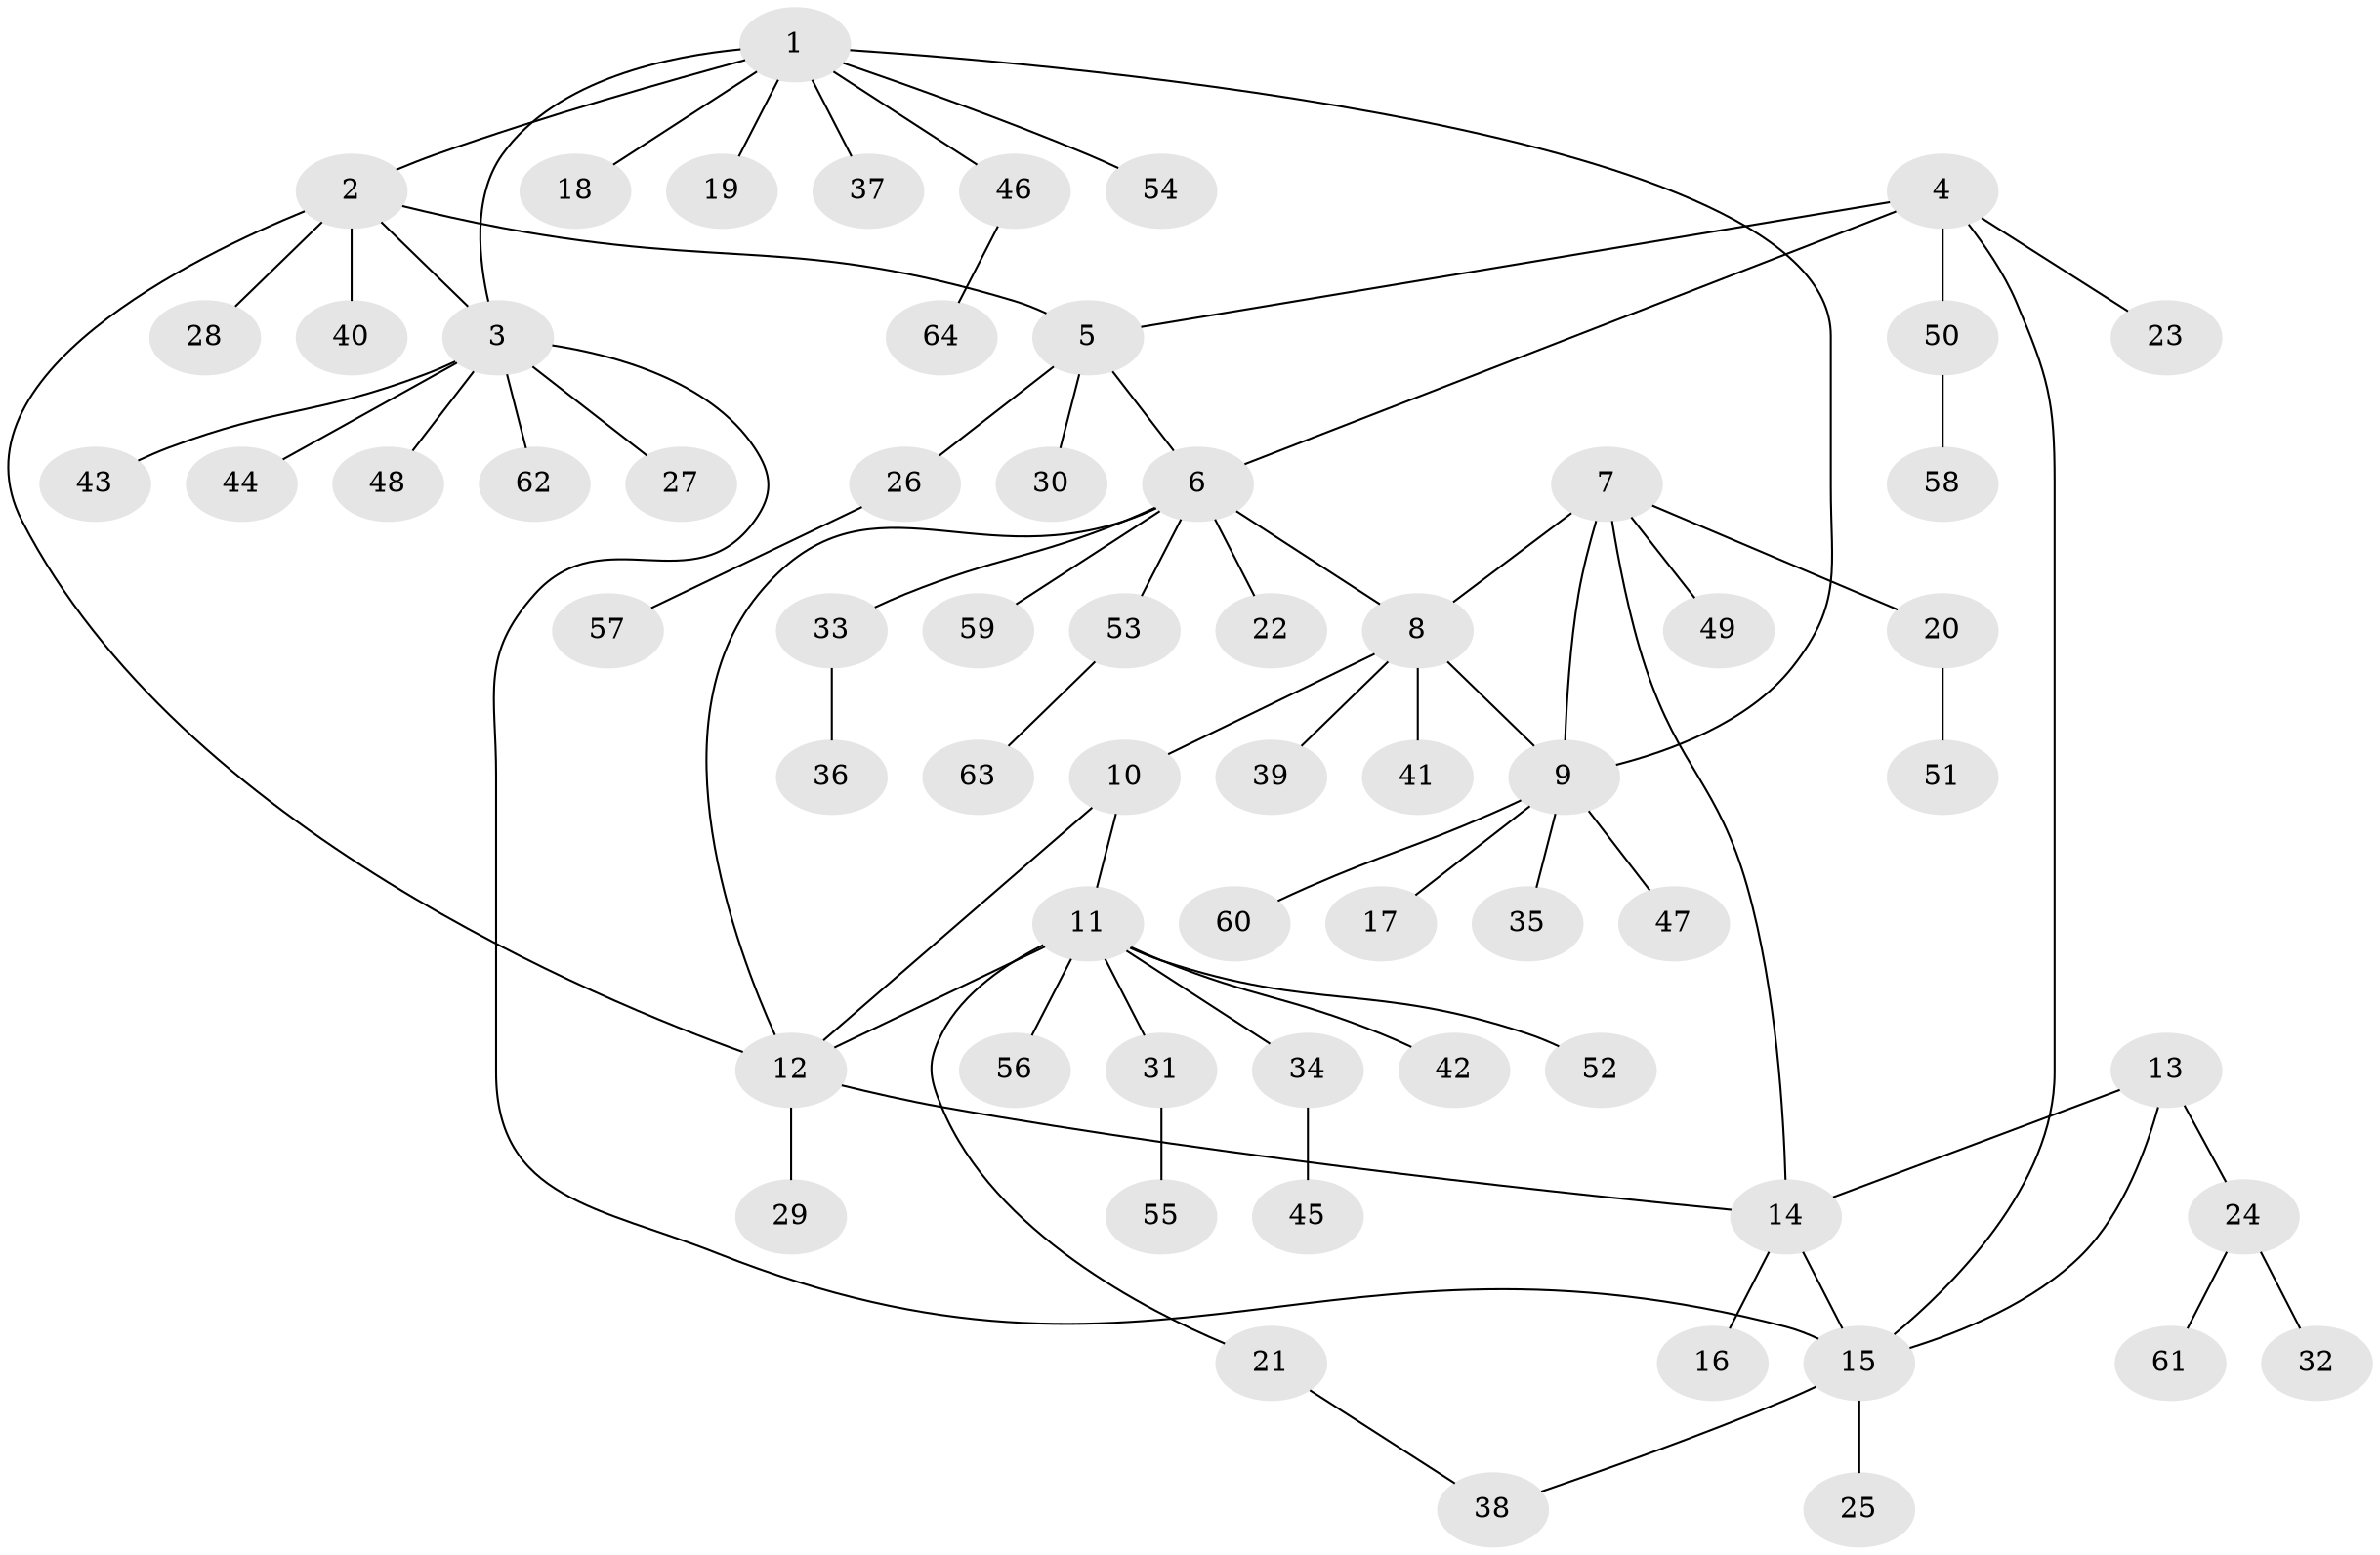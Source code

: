 // Generated by graph-tools (version 1.1) at 2025/11/02/27/25 16:11:32]
// undirected, 64 vertices, 75 edges
graph export_dot {
graph [start="1"]
  node [color=gray90,style=filled];
  1;
  2;
  3;
  4;
  5;
  6;
  7;
  8;
  9;
  10;
  11;
  12;
  13;
  14;
  15;
  16;
  17;
  18;
  19;
  20;
  21;
  22;
  23;
  24;
  25;
  26;
  27;
  28;
  29;
  30;
  31;
  32;
  33;
  34;
  35;
  36;
  37;
  38;
  39;
  40;
  41;
  42;
  43;
  44;
  45;
  46;
  47;
  48;
  49;
  50;
  51;
  52;
  53;
  54;
  55;
  56;
  57;
  58;
  59;
  60;
  61;
  62;
  63;
  64;
  1 -- 2;
  1 -- 3;
  1 -- 9;
  1 -- 18;
  1 -- 19;
  1 -- 37;
  1 -- 46;
  1 -- 54;
  2 -- 3;
  2 -- 5;
  2 -- 12;
  2 -- 28;
  2 -- 40;
  3 -- 15;
  3 -- 27;
  3 -- 43;
  3 -- 44;
  3 -- 48;
  3 -- 62;
  4 -- 5;
  4 -- 6;
  4 -- 15;
  4 -- 23;
  4 -- 50;
  5 -- 6;
  5 -- 26;
  5 -- 30;
  6 -- 8;
  6 -- 12;
  6 -- 22;
  6 -- 33;
  6 -- 53;
  6 -- 59;
  7 -- 8;
  7 -- 9;
  7 -- 14;
  7 -- 20;
  7 -- 49;
  8 -- 9;
  8 -- 10;
  8 -- 39;
  8 -- 41;
  9 -- 17;
  9 -- 35;
  9 -- 47;
  9 -- 60;
  10 -- 11;
  10 -- 12;
  11 -- 12;
  11 -- 21;
  11 -- 31;
  11 -- 34;
  11 -- 42;
  11 -- 52;
  11 -- 56;
  12 -- 14;
  12 -- 29;
  13 -- 14;
  13 -- 15;
  13 -- 24;
  14 -- 15;
  14 -- 16;
  15 -- 25;
  15 -- 38;
  20 -- 51;
  21 -- 38;
  24 -- 32;
  24 -- 61;
  26 -- 57;
  31 -- 55;
  33 -- 36;
  34 -- 45;
  46 -- 64;
  50 -- 58;
  53 -- 63;
}
